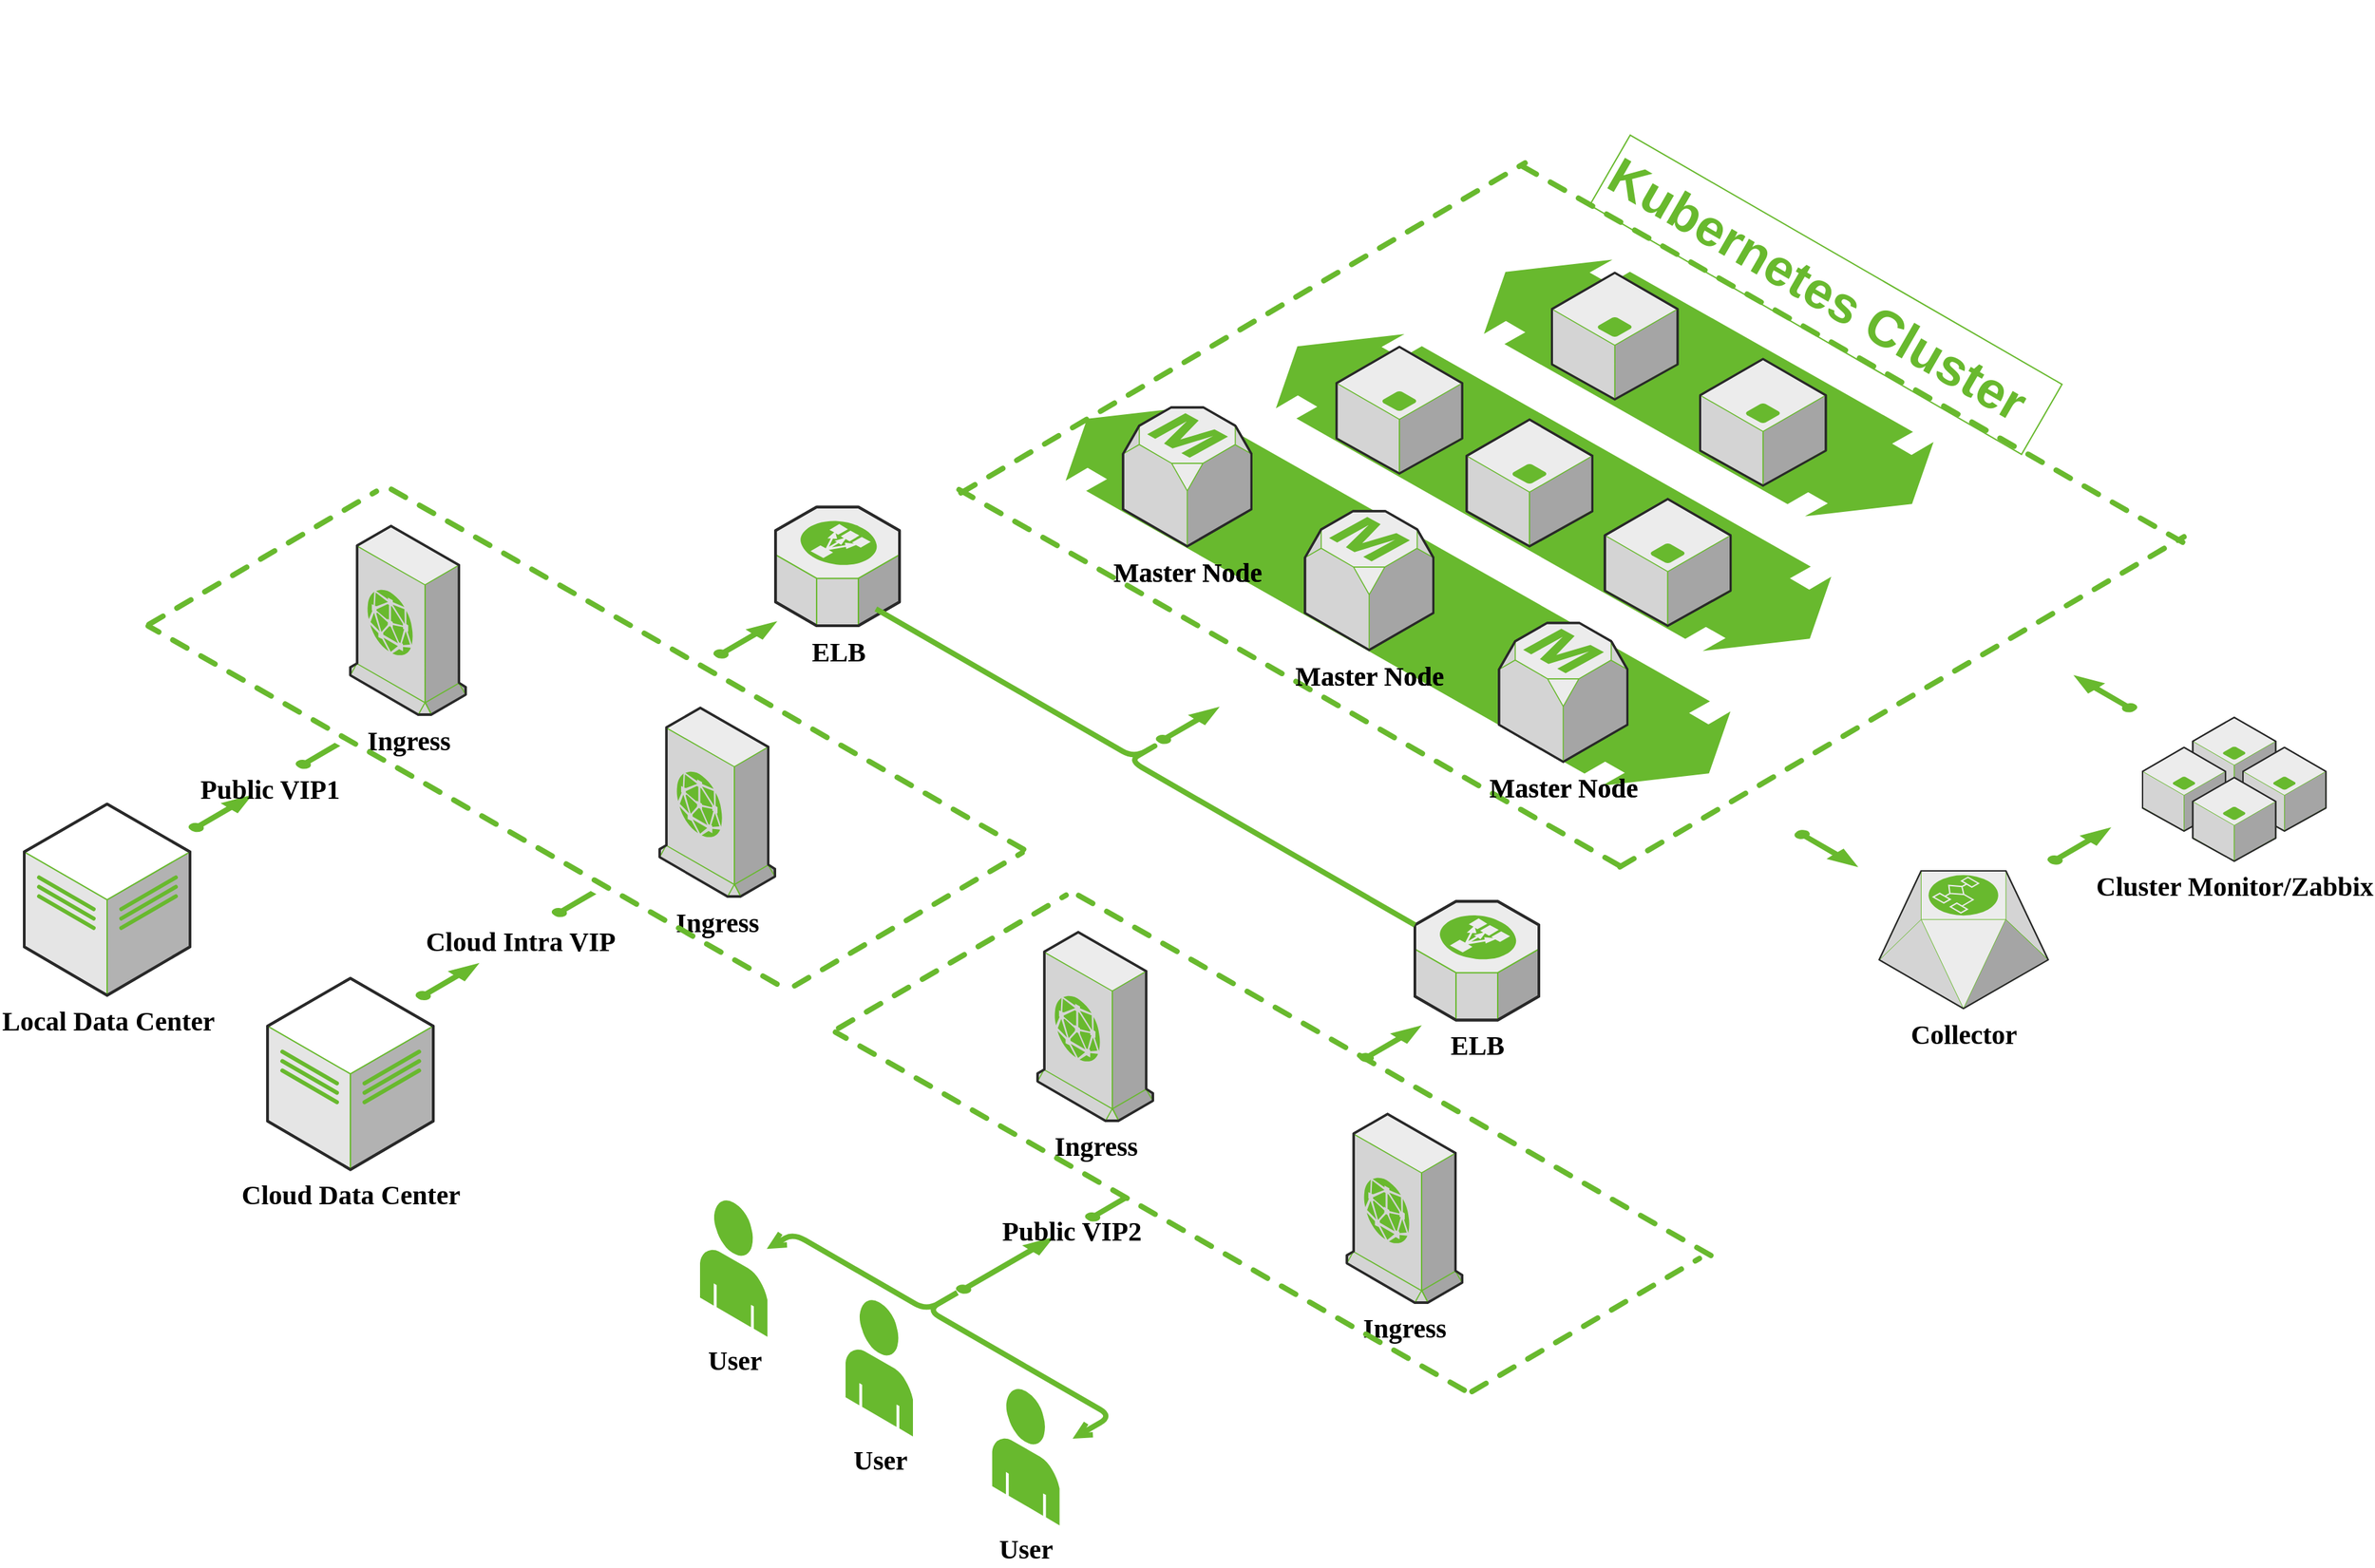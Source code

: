 <mxfile version="20.4.1" type="github">
  <diagram id="4qHA9sfYML6KZp6dPu4P" name="Page-1">
    <mxGraphModel dx="2370" dy="1270" grid="1" gridSize="10" guides="1" tooltips="1" connect="1" arrows="1" fold="1" page="1" pageScale="1" pageWidth="1169" pageHeight="827" math="0" shadow="0">
      <root>
        <mxCell id="0" />
        <mxCell id="1" parent="0" />
        <mxCell id="ZvwgiDBsHgwBUMf2eowB-108" value="" style="verticalLabelPosition=bottom;html=1;verticalAlign=top;strokeWidth=1;align=center;outlineConnect=0;dashed=0;outlineConnect=0;shape=mxgraph.aws3d.flatDoubleEdge2;strokeColor=#68B92E;fillColor=#68B92E;aspect=fixed;shadow=0;sketch=0;fontSize=20;fontStyle=1;fontFamily=Georgia;" vertex="1" parent="1">
          <mxGeometry x="831.72" y="400.5" width="491.56" height="280" as="geometry" />
        </mxCell>
        <mxCell id="ZvwgiDBsHgwBUMf2eowB-107" value="" style="verticalLabelPosition=bottom;html=1;verticalAlign=top;strokeWidth=1;align=center;outlineConnect=0;dashed=0;outlineConnect=0;shape=mxgraph.aws3d.flatDoubleEdge2;strokeColor=#68B92E;fillColor=#68B92E;aspect=fixed;shadow=0;sketch=0;fontSize=20;fontStyle=1;fontFamily=Georgia;" vertex="1" parent="1">
          <mxGeometry x="1142.16" y="291.5" width="331.8" height="189" as="geometry" />
        </mxCell>
        <mxCell id="ZvwgiDBsHgwBUMf2eowB-106" value="" style="verticalLabelPosition=bottom;html=1;verticalAlign=top;strokeWidth=1;align=center;outlineConnect=0;dashed=0;outlineConnect=0;shape=mxgraph.aws3d.flatDoubleEdge2;strokeColor=#68B92E;fillColor=#68B92E;aspect=fixed;shadow=0;sketch=0;fontSize=20;fontStyle=1;fontFamily=Georgia;" vertex="1" parent="1">
          <mxGeometry x="987.75" y="346.78" width="410.33" height="233.72" as="geometry" />
        </mxCell>
        <mxCell id="ZvwgiDBsHgwBUMf2eowB-1" value="User" style="verticalLabelPosition=bottom;html=1;verticalAlign=top;strokeWidth=1;align=center;outlineConnect=0;dashed=0;outlineConnect=0;shape=mxgraph.aws3d.end_user;strokeColor=#68B92E;fillColor=#68B92E;aspect=fixed;fontSize=20;fontStyle=1;fontFamily=Georgia;" vertex="1" parent="1">
          <mxGeometry x="560" y="989" width="49" height="100.46" as="geometry" />
        </mxCell>
        <mxCell id="ZvwgiDBsHgwBUMf2eowB-2" value="User" style="verticalLabelPosition=bottom;html=1;verticalAlign=top;strokeWidth=1;align=center;outlineConnect=0;dashed=0;outlineConnect=0;shape=mxgraph.aws3d.end_user;strokeColor=#68B92E;fillColor=#68B92E;aspect=fixed;fontSize=20;fontStyle=1;fontFamily=Georgia;" vertex="1" parent="1">
          <mxGeometry x="668" y="1063" width="49" height="100.46" as="geometry" />
        </mxCell>
        <mxCell id="ZvwgiDBsHgwBUMf2eowB-3" value="User" style="verticalLabelPosition=bottom;html=1;verticalAlign=top;strokeWidth=1;align=center;outlineConnect=0;dashed=0;outlineConnect=0;shape=mxgraph.aws3d.end_user;strokeColor=#68B92E;fillColor=#68B92E;aspect=fixed;fontFamily=Tahoma;fontSize=20;fontStyle=1" vertex="1" parent="1">
          <mxGeometry x="776.8" y="1129" width="49" height="100.46" as="geometry" />
        </mxCell>
        <mxCell id="ZvwgiDBsHgwBUMf2eowB-4" value="ELB" style="verticalLabelPosition=bottom;html=1;verticalAlign=top;strokeWidth=1;align=center;outlineConnect=0;dashed=0;outlineConnect=0;shape=mxgraph.aws3d.elasticLoadBalancing;fillColor=#ECECEC;strokeColor=#68B92E;aspect=fixed;fontSize=20;fontStyle=1;fontFamily=Georgia;" vertex="1" parent="1">
          <mxGeometry x="1090.0" y="767.11" width="92" height="88.17" as="geometry" />
        </mxCell>
        <mxCell id="ZvwgiDBsHgwBUMf2eowB-5" value="" style="verticalLabelPosition=bottom;html=1;verticalAlign=top;strokeWidth=1;align=center;outlineConnect=0;dashed=0;outlineConnect=0;shape=mxgraph.aws3d.arrowNE;fillColor=#68B92E;aspect=fixed;strokeColor=#68B92E;fontSize=20;fontStyle=1;fontFamily=Georgia;" vertex="1" parent="1">
          <mxGeometry x="750" y="1017.17" width="70.8" height="40.46" as="geometry" />
        </mxCell>
        <mxCell id="ZvwgiDBsHgwBUMf2eowB-19" value="" style="endArrow=none;html=1;rounded=1;edgeStyle=isometricEdgeStyle;startArrow=open;startFill=0;endFill=0;jumpStyle=none;strokeWidth=4;strokeColor=#68B92E;fontSize=20;fontStyle=1;fontFamily=Georgia;" edge="1" parent="1" target="ZvwgiDBsHgwBUMf2eowB-5">
          <mxGeometry width="50" height="100" relative="1" as="geometry">
            <mxPoint x="836" y="1166" as="sourcePoint" />
            <mxPoint x="746" y="896" as="targetPoint" />
            <Array as="points">
              <mxPoint x="790" y="1106" />
            </Array>
          </mxGeometry>
        </mxCell>
        <mxCell id="ZvwgiDBsHgwBUMf2eowB-21" value="" style="endArrow=none;html=1;rounded=1;edgeStyle=isometricEdgeStyle;startArrow=open;startFill=0;endFill=0;jumpStyle=none;strokeWidth=4;strokeColor=#68B92E;fontSize=20;fontStyle=1;fontFamily=Georgia;" edge="1" parent="1" source="ZvwgiDBsHgwBUMf2eowB-1" target="ZvwgiDBsHgwBUMf2eowB-5">
          <mxGeometry width="50" height="100" relative="1" as="geometry">
            <mxPoint x="610" y="1009" as="sourcePoint" />
            <mxPoint x="740" y="979" as="targetPoint" />
            <Array as="points">
              <mxPoint x="690" y="1049" />
            </Array>
          </mxGeometry>
        </mxCell>
        <mxCell id="ZvwgiDBsHgwBUMf2eowB-25" value="Ingress" style="verticalLabelPosition=bottom;html=1;verticalAlign=top;strokeWidth=1;align=center;outlineConnect=0;dashed=0;outlineConnect=0;shape=mxgraph.aws3d.cloudfront;fillColor=#ECECEC;strokeColor=#68B92E;aspect=fixed;fontSize=20;fontStyle=1;fontFamily=Georgia;" vertex="1" parent="1">
          <mxGeometry x="810.0" y="790.0" width="85.58" height="140" as="geometry" />
        </mxCell>
        <mxCell id="ZvwgiDBsHgwBUMf2eowB-27" value="" style="verticalLabelPosition=bottom;html=1;verticalAlign=top;strokeWidth=1;align=center;outlineConnect=0;dashed=0;outlineConnect=0;shape=mxgraph.aws3d.application_server;fillColor=#ECECEC;strokeColor=#68B92E;aspect=fixed;fontSize=20;fontStyle=1;fontFamily=Georgia;" vertex="1" parent="1">
          <mxGeometry x="1301.72" y="364.5" width="93.24" height="94" as="geometry" />
        </mxCell>
        <mxCell id="ZvwgiDBsHgwBUMf2eowB-29" value="" style="verticalLabelPosition=bottom;html=1;verticalAlign=top;strokeWidth=1;align=center;outlineConnect=0;dashed=0;outlineConnect=0;shape=mxgraph.aws3d.application_server;fillColor=#ECECEC;strokeColor=#68B92E;aspect=fixed;fontSize=20;fontStyle=1;fontFamily=Georgia;" vertex="1" parent="1">
          <mxGeometry x="1031.88" y="355.5" width="93.24" height="94" as="geometry" />
        </mxCell>
        <mxCell id="ZvwgiDBsHgwBUMf2eowB-30" value="" style="verticalLabelPosition=bottom;html=1;verticalAlign=top;strokeWidth=1;align=center;outlineConnect=0;dashed=0;outlineConnect=0;shape=mxgraph.aws3d.application_server;fillColor=#ECECEC;strokeColor=#68B92E;aspect=fixed;fontSize=20;fontStyle=1;fontFamily=Georgia;" vertex="1" parent="1">
          <mxGeometry x="1128.46" y="409.5" width="93.24" height="94" as="geometry" />
        </mxCell>
        <mxCell id="ZvwgiDBsHgwBUMf2eowB-32" value="Master Node" style="verticalLabelPosition=bottom;html=1;verticalAlign=top;strokeWidth=1;align=center;outlineConnect=0;dashed=0;outlineConnect=0;shape=mxgraph.aws3d.rdsMaster;fillColor=#ECECEC;strokeColor=#68B92E;aspect=fixed;fontSize=20;fontStyle=1;fontFamily=Georgia;" vertex="1" parent="1">
          <mxGeometry x="1152.46" y="560.5" width="95.26" height="103" as="geometry" />
        </mxCell>
        <mxCell id="ZvwgiDBsHgwBUMf2eowB-33" value="" style="verticalLabelPosition=bottom;html=1;verticalAlign=top;strokeWidth=1;align=center;outlineConnect=0;dashed=0;outlineConnect=0;shape=mxgraph.aws3d.application_server;fillColor=#ECECEC;strokeColor=#68B92E;aspect=fixed;fontSize=20;fontStyle=1;fontFamily=Georgia;" vertex="1" parent="1">
          <mxGeometry x="1191.72" y="300.5" width="93.24" height="94" as="geometry" />
        </mxCell>
        <mxCell id="ZvwgiDBsHgwBUMf2eowB-34" value="" style="verticalLabelPosition=bottom;html=1;verticalAlign=top;strokeWidth=1;align=center;outlineConnect=0;dashed=0;outlineConnect=0;shape=mxgraph.aws3d.application_server;fillColor=#ECECEC;strokeColor=#68B92E;aspect=fixed;fontSize=20;fontStyle=1;fontFamily=Georgia;" vertex="1" parent="1">
          <mxGeometry x="1231.04" y="468.5" width="93.24" height="94" as="geometry" />
        </mxCell>
        <mxCell id="ZvwgiDBsHgwBUMf2eowB-35" value="Ingress" style="verticalLabelPosition=bottom;html=1;verticalAlign=top;strokeWidth=1;align=center;outlineConnect=0;dashed=0;outlineConnect=0;shape=mxgraph.aws3d.cloudfront;fillColor=#ECECEC;strokeColor=#68B92E;aspect=fixed;fontSize=20;fontStyle=1;fontFamily=Georgia;" vertex="1" parent="1">
          <mxGeometry x="1039.54" y="925" width="85.58" height="140" as="geometry" />
        </mxCell>
        <mxCell id="ZvwgiDBsHgwBUMf2eowB-36" value="" style="verticalLabelPosition=bottom;html=1;verticalAlign=top;strokeWidth=1;align=center;outlineConnect=0;dashed=0;outlineConnect=0;shape=mxgraph.aws3d.dashedArrowlessEdge2;strokeColor=#68B92E;aspect=fixed;direction=west;fontSize=20;fontStyle=1;fontFamily=Georgia;" vertex="1" parent="1">
          <mxGeometry x="840" y="762.46" width="469.67" height="267.54" as="geometry" />
        </mxCell>
        <mxCell id="ZvwgiDBsHgwBUMf2eowB-43" value="" style="verticalLabelPosition=bottom;html=1;verticalAlign=top;strokeWidth=1;align=center;outlineConnect=0;dashed=0;outlineConnect=0;shape=mxgraph.aws3d.dashedArrowlessEdge2;strokeColor=#68B92E;aspect=fixed;direction=west;fontSize=20;fontStyle=1;fontFamily=Georgia;" vertex="1" parent="1">
          <mxGeometry x="660" y="864.2" width="466.62" height="265.8" as="geometry" />
        </mxCell>
        <mxCell id="ZvwgiDBsHgwBUMf2eowB-45" value="&lt;span style=&quot;font-size: 20px;&quot;&gt;Public VIP2&lt;/span&gt;" style="text;html=1;align=center;verticalAlign=middle;resizable=0;points=[];autosize=1;strokeColor=none;fillColor=none;fontSize=20;fontStyle=1;fontFamily=Georgia;" vertex="1" parent="1">
          <mxGeometry x="764.59" y="991.46" width="140" height="40" as="geometry" />
        </mxCell>
        <mxCell id="ZvwgiDBsHgwBUMf2eowB-46" value="" style="verticalLabelPosition=bottom;html=1;verticalAlign=top;strokeWidth=1;align=center;outlineConnect=0;dashed=0;outlineConnect=0;shape=mxgraph.aws3d.arrowlessNE;fillColor=#68B92E;aspect=fixed;strokeColor=#68B92E;fontSize=20;fontStyle=1;fontFamily=Georgia;" vertex="1" parent="1">
          <mxGeometry x="845.78" y="986" width="31.6" height="18" as="geometry" />
        </mxCell>
        <mxCell id="ZvwgiDBsHgwBUMf2eowB-48" value="" style="verticalLabelPosition=bottom;html=1;verticalAlign=top;strokeWidth=1;align=center;outlineConnect=0;dashed=0;outlineConnect=0;shape=mxgraph.aws3d.arrowNE;fillColor=#68B92E;aspect=fixed;strokeColor=#68B92E;fontSize=20;fontStyle=1;fontFamily=Georgia;" vertex="1" parent="1">
          <mxGeometry x="1048.8" y="860" width="45" height="25.71" as="geometry" />
        </mxCell>
        <mxCell id="ZvwgiDBsHgwBUMf2eowB-66" value="&lt;span style=&quot;font-size: 20px;&quot;&gt;Cloud Intra VIP&lt;/span&gt;" style="text;html=1;align=center;verticalAlign=middle;resizable=0;points=[];autosize=1;strokeColor=none;fillColor=none;fontSize=20;fontStyle=1;fontFamily=Georgia;" vertex="1" parent="1">
          <mxGeometry x="330.54" y="775.61" width="190" height="40" as="geometry" />
        </mxCell>
        <mxCell id="ZvwgiDBsHgwBUMf2eowB-67" value="" style="verticalLabelPosition=bottom;html=1;verticalAlign=top;strokeWidth=1;align=center;outlineConnect=0;dashed=0;outlineConnect=0;shape=mxgraph.aws3d.arrowlessNE;fillColor=#68B92E;aspect=fixed;strokeColor=#68B92E;fontSize=20;fontStyle=1;fontFamily=Georgia;" vertex="1" parent="1">
          <mxGeometry x="450.0" y="760" width="31.6" height="18" as="geometry" />
        </mxCell>
        <mxCell id="ZvwgiDBsHgwBUMf2eowB-73" value="Cloud Data Center" style="verticalLabelPosition=bottom;html=1;verticalAlign=top;strokeWidth=1;align=center;outlineConnect=0;dashed=0;outlineConnect=0;shape=mxgraph.aws3d.dataCenter;strokeColor=#68B92E;aspect=fixed;shadow=0;sketch=0;fillColor=default;gradientColor=none;fontSize=20;fontStyle=1;fontFamily=Georgia;" vertex="1" parent="1">
          <mxGeometry x="238.54" y="824.2" width="123" height="142" as="geometry" />
        </mxCell>
        <mxCell id="ZvwgiDBsHgwBUMf2eowB-74" value="Local Data Center" style="verticalLabelPosition=bottom;html=1;verticalAlign=top;strokeWidth=1;align=center;outlineConnect=0;dashed=0;outlineConnect=0;shape=mxgraph.aws3d.dataCenter;strokeColor=#68B92E;aspect=fixed;shadow=0;sketch=0;fillColor=default;gradientColor=none;fontFamily=Tahoma;fontSize=20;fontStyle=1" vertex="1" parent="1">
          <mxGeometry x="58" y="694.88" width="123" height="142" as="geometry" />
        </mxCell>
        <mxCell id="ZvwgiDBsHgwBUMf2eowB-77" value="" style="verticalLabelPosition=bottom;html=1;verticalAlign=top;strokeWidth=1;align=center;outlineConnect=0;dashed=0;outlineConnect=0;shape=mxgraph.aws3d.arrowNE;fillColor=#68B92E;aspect=fixed;shadow=0;sketch=0;strokeColor=#68B92E;fontSize=20;fontStyle=1;fontFamily=Georgia;" vertex="1" parent="1">
          <mxGeometry x="349" y="813.69" width="45.5" height="26" as="geometry" />
        </mxCell>
        <mxCell id="ZvwgiDBsHgwBUMf2eowB-78" value="" style="verticalLabelPosition=bottom;html=1;verticalAlign=top;strokeWidth=1;align=center;outlineConnect=0;dashed=0;outlineConnect=0;shape=mxgraph.aws3d.arrowNE;fillColor=#68B92E;aspect=fixed;shadow=0;sketch=0;strokeColor=#68B92E;fontSize=20;fontStyle=1;fontFamily=Georgia;" vertex="1" parent="1">
          <mxGeometry x="180.5" y="688.88" width="45.5" height="26" as="geometry" />
        </mxCell>
        <mxCell id="ZvwgiDBsHgwBUMf2eowB-79" value="" style="verticalLabelPosition=bottom;html=1;verticalAlign=top;strokeWidth=1;align=center;outlineConnect=0;dashed=0;outlineConnect=0;shape=mxgraph.aws3d.arrowlessNE;fillColor=#68B92E;aspect=fixed;strokeColor=#68B92E;fontSize=20;fontStyle=1;fontFamily=Georgia;" vertex="1" parent="1">
          <mxGeometry x="260.0" y="650" width="31.6" height="18" as="geometry" />
        </mxCell>
        <mxCell id="ZvwgiDBsHgwBUMf2eowB-80" value="&lt;span style=&quot;font-size: 20px;&quot;&gt;Public VIP1&lt;/span&gt;" style="text;html=1;align=center;verticalAlign=middle;resizable=0;points=[];autosize=1;strokeColor=none;fillColor=none;fontSize=20;fontStyle=1;fontFamily=Georgia;" vertex="1" parent="1">
          <mxGeometry x="170.0" y="663" width="140" height="40" as="geometry" />
        </mxCell>
        <mxCell id="ZvwgiDBsHgwBUMf2eowB-87" value="ELB" style="verticalLabelPosition=bottom;html=1;verticalAlign=top;strokeWidth=1;align=center;outlineConnect=0;dashed=0;outlineConnect=0;shape=mxgraph.aws3d.elasticLoadBalancing;fillColor=#ECECEC;strokeColor=#68B92E;aspect=fixed;fontSize=20;fontStyle=1;fontFamily=Georgia;" vertex="1" parent="1">
          <mxGeometry x="615.54" y="474.33" width="92" height="88.17" as="geometry" />
        </mxCell>
        <mxCell id="ZvwgiDBsHgwBUMf2eowB-88" value="" style="verticalLabelPosition=bottom;html=1;verticalAlign=top;strokeWidth=1;align=center;outlineConnect=0;dashed=0;outlineConnect=0;shape=mxgraph.aws3d.arrowNE;fillColor=#68B92E;aspect=fixed;strokeColor=#68B92E;fontSize=20;fontStyle=1;fontFamily=Georgia;" vertex="1" parent="1">
          <mxGeometry x="570" y="560" width="45.54" height="26.02" as="geometry" />
        </mxCell>
        <mxCell id="ZvwgiDBsHgwBUMf2eowB-89" value="" style="verticalLabelPosition=bottom;html=1;verticalAlign=top;strokeWidth=1;align=center;outlineConnect=0;dashed=0;outlineConnect=0;shape=mxgraph.aws3d.dashedArrowlessEdge2;strokeColor=#68B92E;aspect=fixed;direction=west;fontSize=20;fontStyle=1;fontFamily=Georgia;" vertex="1" parent="1">
          <mxGeometry x="751.72" y="461.48" width="489.83" height="279.02" as="geometry" />
        </mxCell>
        <mxCell id="ZvwgiDBsHgwBUMf2eowB-91" value="" style="verticalLabelPosition=bottom;html=1;verticalAlign=top;strokeWidth=1;align=center;outlineConnect=0;dashed=0;outlineConnect=0;shape=mxgraph.aws3d.dashedArrowlessEdge2;strokeColor=#68B92E;aspect=fixed;direction=west;" vertex="1" parent="1">
          <mxGeometry x="1168.21" y="220.5" width="491.55" height="280" as="geometry" />
        </mxCell>
        <mxCell id="ZvwgiDBsHgwBUMf2eowB-101" value="" style="edgeStyle=isometricEdgeStyle;endArrow=none;html=1;elbow=vertical;rounded=1;strokeWidth=4;jumpStyle=none;fontColor=#68B92E;strokeColor=#68B92E;fontSize=20;fontStyle=1;fontFamily=Georgia;" edge="1" parent="1" target="ZvwgiDBsHgwBUMf2eowB-4">
          <mxGeometry width="50" height="100" relative="1" as="geometry">
            <mxPoint x="690" y="550" as="sourcePoint" />
            <mxPoint x="1350" y="710" as="targetPoint" />
            <Array as="points">
              <mxPoint x="900" y="650" />
              <mxPoint x="910" y="640" />
              <mxPoint x="940" y="620" />
              <mxPoint x="950" y="620" />
              <mxPoint x="990" y="600" />
              <mxPoint x="1010" y="590" />
            </Array>
          </mxGeometry>
        </mxCell>
        <mxCell id="ZvwgiDBsHgwBUMf2eowB-104" value="" style="verticalLabelPosition=bottom;html=1;verticalAlign=top;strokeWidth=1;align=center;outlineConnect=0;dashed=0;outlineConnect=0;shape=mxgraph.aws3d.arrowNE;fillColor=#68B92E;aspect=fixed;shadow=0;sketch=0;strokeColor=#68B92E;fontSize=20;fontStyle=1;fontFamily=Georgia;" vertex="1" parent="1">
          <mxGeometry x="898.34" y="623.5" width="45.5" height="26" as="geometry" />
        </mxCell>
        <mxCell id="ZvwgiDBsHgwBUMf2eowB-132" value="Master Node" style="verticalLabelPosition=bottom;html=1;verticalAlign=top;strokeWidth=1;align=center;outlineConnect=0;dashed=0;outlineConnect=0;shape=mxgraph.aws3d.rdsMaster;fillColor=#ECECEC;strokeColor=#68B92E;aspect=fixed;fontSize=20;fontStyle=1;fontFamily=Georgia;" vertex="1" parent="1">
          <mxGeometry x="873.46" y="400.5" width="95.26" height="103" as="geometry" />
        </mxCell>
        <mxCell id="ZvwgiDBsHgwBUMf2eowB-133" value="Master Node" style="verticalLabelPosition=bottom;html=1;verticalAlign=top;strokeWidth=1;align=center;outlineConnect=0;dashed=0;outlineConnect=0;shape=mxgraph.aws3d.rdsMaster;fillColor=#ECECEC;strokeColor=#68B92E;aspect=fixed;fontSize=20;fontStyle=1;fontFamily=Georgia;" vertex="1" parent="1">
          <mxGeometry x="1008.46" y="477.5" width="95.26" height="103" as="geometry" />
        </mxCell>
        <mxCell id="ZvwgiDBsHgwBUMf2eowB-137" value="Ingress" style="verticalLabelPosition=bottom;html=1;verticalAlign=top;strokeWidth=1;align=center;outlineConnect=0;dashed=0;outlineConnect=0;shape=mxgraph.aws3d.cloudfront;fillColor=#ECECEC;strokeColor=#68B92E;aspect=fixed;fontSize=20;fontStyle=1;fontFamily=Georgia;" vertex="1" parent="1">
          <mxGeometry x="300.0" y="488.5" width="85.58" height="140" as="geometry" />
        </mxCell>
        <mxCell id="ZvwgiDBsHgwBUMf2eowB-138" value="Ingress" style="verticalLabelPosition=bottom;html=1;verticalAlign=top;strokeWidth=1;align=center;outlineConnect=0;dashed=0;outlineConnect=0;shape=mxgraph.aws3d.cloudfront;fillColor=#ECECEC;strokeColor=#68B92E;aspect=fixed;fontSize=20;fontStyle=1;fontFamily=Georgia;" vertex="1" parent="1">
          <mxGeometry x="529.54" y="623.5" width="85.58" height="140" as="geometry" />
        </mxCell>
        <mxCell id="ZvwgiDBsHgwBUMf2eowB-139" value="" style="verticalLabelPosition=bottom;html=1;verticalAlign=top;strokeWidth=1;align=center;outlineConnect=0;dashed=0;outlineConnect=0;shape=mxgraph.aws3d.dashedArrowlessEdge2;strokeColor=#68B92E;aspect=fixed;direction=west;fontSize=20;fontStyle=1;fontFamily=Georgia;" vertex="1" parent="1">
          <mxGeometry x="330" y="460.96" width="469.67" height="267.54" as="geometry" />
        </mxCell>
        <mxCell id="ZvwgiDBsHgwBUMf2eowB-141" value="" style="verticalLabelPosition=bottom;html=1;verticalAlign=top;strokeWidth=1;align=center;outlineConnect=0;dashed=0;outlineConnect=0;shape=mxgraph.aws3d.dashedArrowlessEdge2;strokeColor=#68B92E;aspect=fixed;direction=west;fontSize=20;fontStyle=1;fontFamily=Georgia;" vertex="1" parent="1">
          <mxGeometry x="150" y="562.7" width="466.62" height="265.8" as="geometry" />
        </mxCell>
        <mxCell id="ZvwgiDBsHgwBUMf2eowB-143" value="Master Node" style="verticalLabelPosition=bottom;html=1;verticalAlign=top;strokeWidth=1;align=center;outlineConnect=0;dashed=0;outlineConnect=0;shape=mxgraph.aws3d.rdsMaster;fillColor=#ECECEC;strokeColor=#68B92E;aspect=fixed;fontSize=20;fontStyle=1;fontFamily=Georgia;" vertex="1" parent="1">
          <mxGeometry x="873.46" y="400.5" width="95.26" height="103" as="geometry" />
        </mxCell>
        <mxCell id="ZvwgiDBsHgwBUMf2eowB-144" value="Master Node" style="verticalLabelPosition=bottom;html=1;verticalAlign=top;strokeWidth=1;align=center;outlineConnect=0;dashed=0;outlineConnect=0;shape=mxgraph.aws3d.rdsMaster;fillColor=#ECECEC;strokeColor=#68B92E;aspect=fixed;fontSize=20;fontStyle=1;fontFamily=Georgia;" vertex="1" parent="1">
          <mxGeometry x="1008.46" y="477.5" width="95.26" height="103" as="geometry" />
        </mxCell>
        <mxCell id="ZvwgiDBsHgwBUMf2eowB-145" value="Master Node" style="verticalLabelPosition=bottom;html=1;verticalAlign=top;strokeWidth=1;align=center;outlineConnect=0;dashed=0;outlineConnect=0;shape=mxgraph.aws3d.rdsMaster;fillColor=#ECECEC;strokeColor=#68B92E;aspect=fixed;fontSize=20;fontStyle=1;fontFamily=Georgia;" vertex="1" parent="1">
          <mxGeometry x="1152.46" y="560.5" width="95.26" height="103" as="geometry" />
        </mxCell>
        <mxCell id="ZvwgiDBsHgwBUMf2eowB-146" value="" style="verticalLabelPosition=bottom;html=1;verticalAlign=top;strokeWidth=1;align=center;outlineConnect=0;dashed=0;outlineConnect=0;shape=mxgraph.aws3d.application_server;fillColor=#ECECEC;strokeColor=#68B92E;aspect=fixed;fontSize=20;fontStyle=1;fontFamily=Georgia;" vertex="1" parent="1">
          <mxGeometry x="1231.04" y="468.5" width="93.24" height="94" as="geometry" />
        </mxCell>
        <mxCell id="ZvwgiDBsHgwBUMf2eowB-147" value="" style="verticalLabelPosition=bottom;html=1;verticalAlign=top;strokeWidth=1;align=center;outlineConnect=0;dashed=0;outlineConnect=0;shape=mxgraph.aws3d.application_server;fillColor=#ECECEC;strokeColor=#68B92E;aspect=fixed;fontSize=20;fontStyle=1;fontFamily=Georgia;" vertex="1" parent="1">
          <mxGeometry x="1128.46" y="409.5" width="93.24" height="94" as="geometry" />
        </mxCell>
        <mxCell id="ZvwgiDBsHgwBUMf2eowB-164" value="" style="group;strokeColor=none;fontSize=20;fontStyle=1;fontFamily=Georgia;" vertex="1" connectable="0" parent="1">
          <mxGeometry x="1630" y="630.51" width="140" height="114" as="geometry" />
        </mxCell>
        <mxCell id="ZvwgiDBsHgwBUMf2eowB-160" value="" style="verticalLabelPosition=bottom;html=1;verticalAlign=top;strokeWidth=1;align=center;outlineConnect=0;dashed=0;outlineConnect=0;shape=mxgraph.aws3d.application_server;fillColor=#ECECEC;strokeColor=#68B92E;aspect=fixed;shadow=0;sketch=0;fontSize=20;fontStyle=1;fontFamily=Georgia;" vertex="1" parent="ZvwgiDBsHgwBUMf2eowB-164">
          <mxGeometry x="37.262" width="61.572" height="62.072" as="geometry" />
        </mxCell>
        <mxCell id="ZvwgiDBsHgwBUMf2eowB-161" value="" style="verticalLabelPosition=bottom;html=1;verticalAlign=top;strokeWidth=1;align=center;outlineConnect=0;dashed=0;outlineConnect=0;shape=mxgraph.aws3d.application_server;fillColor=#ECECEC;strokeColor=#68B92E;aspect=fixed;shadow=0;sketch=0;fontSize=20;fontStyle=1;fontFamily=Georgia;" vertex="1" parent="ZvwgiDBsHgwBUMf2eowB-164">
          <mxGeometry y="22.353" width="61.572" height="62.072" as="geometry" />
        </mxCell>
        <mxCell id="ZvwgiDBsHgwBUMf2eowB-162" value="" style="verticalLabelPosition=bottom;html=1;verticalAlign=top;strokeWidth=1;align=center;outlineConnect=0;dashed=0;outlineConnect=0;shape=mxgraph.aws3d.application_server;fillColor=#ECECEC;strokeColor=#68B92E;aspect=fixed;shadow=0;sketch=0;fontSize=20;fontStyle=1;fontFamily=Georgia;" vertex="1" parent="ZvwgiDBsHgwBUMf2eowB-164">
          <mxGeometry x="74.525" y="22.353" width="61.572" height="62.072" as="geometry" />
        </mxCell>
        <mxCell id="ZvwgiDBsHgwBUMf2eowB-163" value="&lt;span style=&quot;font-size: 20px;&quot;&gt;Cluster Monitor/Zabbix&lt;/span&gt;" style="verticalLabelPosition=bottom;html=1;verticalAlign=top;strokeWidth=1;align=center;outlineConnect=0;dashed=0;outlineConnect=0;shape=mxgraph.aws3d.application_server;fillColor=#ECECEC;strokeColor=#68B92E;aspect=fixed;shadow=0;sketch=0;fontSize=20;fontStyle=1;fontFamily=Georgia;" vertex="1" parent="ZvwgiDBsHgwBUMf2eowB-164">
          <mxGeometry x="37.262" y="44.706" width="61.572" height="62.072" as="geometry" />
        </mxCell>
        <mxCell id="ZvwgiDBsHgwBUMf2eowB-167" value="&lt;font color=&quot;#68b92e&quot;&gt;Kubernetes Cluster&lt;/font&gt;" style="text;html=1;align=left;verticalAlign=middle;resizable=0;points=[];autosize=1;strokeColor=#68B92E;fillColor=none;rotation=30;fontStyle=1;fontSize=38;" vertex="1" parent="1">
          <mxGeometry x="1210" y="286.78" width="370" height="60" as="geometry" />
        </mxCell>
        <mxCell id="ZvwgiDBsHgwBUMf2eowB-168" value="" style="verticalLabelPosition=bottom;html=1;verticalAlign=top;strokeWidth=1;align=center;outlineConnect=0;dashed=0;outlineConnect=0;shape=mxgraph.aws3d.dashedArrowlessEdge2;strokeColor=#68B92E;aspect=fixed;direction=west;rotation=120;fontSize=20;fontStyle=1;fontFamily=Georgia;" vertex="1" parent="1">
          <mxGeometry x="629.16" y="732.04" width="169.9" height="96.78" as="geometry" />
        </mxCell>
        <mxCell id="ZvwgiDBsHgwBUMf2eowB-169" value="" style="verticalLabelPosition=bottom;html=1;verticalAlign=top;strokeWidth=1;align=center;outlineConnect=0;dashed=0;outlineConnect=0;shape=mxgraph.aws3d.dashedArrowlessEdge2;strokeColor=#68B92E;aspect=fixed;direction=west;rotation=120;fontSize=20;fontStyle=1;fontFamily=Georgia;" vertex="1" parent="1">
          <mxGeometry x="150.0" y="463.72" width="169.9" height="96.78" as="geometry" />
        </mxCell>
        <mxCell id="ZvwgiDBsHgwBUMf2eowB-170" value="" style="verticalLabelPosition=bottom;html=1;verticalAlign=top;strokeWidth=1;align=center;outlineConnect=0;dashed=0;outlineConnect=0;shape=mxgraph.aws3d.dashedArrowlessEdge2;strokeColor=#68B92E;aspect=fixed;direction=west;rotation=120;fontSize=20;fontStyle=1;fontFamily=Georgia;" vertex="1" parent="1">
          <mxGeometry x="1240.71" y="498.97" width="421.45" height="240.07" as="geometry" />
        </mxCell>
        <mxCell id="ZvwgiDBsHgwBUMf2eowB-171" value="" style="verticalLabelPosition=bottom;html=1;verticalAlign=top;strokeWidth=1;align=center;outlineConnect=0;dashed=0;outlineConnect=0;shape=mxgraph.aws3d.dashedArrowlessEdge2;strokeColor=#68B92E;aspect=fixed;direction=west;rotation=120;" vertex="1" parent="1">
          <mxGeometry x="751.72" y="221.41" width="421.45" height="240.07" as="geometry" />
        </mxCell>
        <mxCell id="ZvwgiDBsHgwBUMf2eowB-172" value="" style="verticalLabelPosition=bottom;html=1;verticalAlign=top;strokeWidth=1;align=center;outlineConnect=0;dashed=0;outlineConnect=0;shape=mxgraph.aws3d.dashedArrowlessEdge2;strokeColor=#68B92E;aspect=fixed;direction=west;rotation=120;fontSize=20;fontStyle=1;fontFamily=Georgia;" vertex="1" parent="1">
          <mxGeometry x="661.82" y="763.5" width="169.9" height="96.78" as="geometry" />
        </mxCell>
        <mxCell id="ZvwgiDBsHgwBUMf2eowB-173" value="" style="verticalLabelPosition=bottom;html=1;verticalAlign=top;strokeWidth=1;align=center;outlineConnect=0;dashed=0;outlineConnect=0;shape=mxgraph.aws3d.dashedArrowlessEdge2;strokeColor=#68B92E;aspect=fixed;direction=west;rotation=120;fontSize=20;fontStyle=1;fontFamily=Georgia;" vertex="1" parent="1">
          <mxGeometry x="1131.82" y="1033.22" width="169.9" height="96.78" as="geometry" />
        </mxCell>
        <mxCell id="ZvwgiDBsHgwBUMf2eowB-176" value="&lt;font color=&quot;#000000&quot; face=&quot;Georgia&quot;&gt;&lt;b&gt;Collector&lt;/b&gt;&lt;/font&gt;" style="verticalLabelPosition=bottom;html=1;verticalAlign=top;strokeWidth=1;align=center;outlineConnect=0;dashed=0;outlineConnect=0;shape=mxgraph.aws3d.workflowService;fillColor=#ECECEC;strokeColor=#68B92E;aspect=fixed;shadow=0;sketch=0;fontFamily=Tahoma;fontSize=20;fontColor=#68B92E;" vertex="1" parent="1">
          <mxGeometry x="1434.53" y="744.51" width="125.47" height="102.2" as="geometry" />
        </mxCell>
        <mxCell id="ZvwgiDBsHgwBUMf2eowB-178" value="" style="verticalLabelPosition=bottom;html=1;verticalAlign=top;strokeWidth=1;align=center;outlineConnect=0;dashed=0;outlineConnect=0;shape=mxgraph.aws3d.arrowSE;fillColor=#68B92E;aspect=fixed;shadow=0;sketch=0;strokeColor=#68B92E;fontFamily=Tahoma;fontSize=20;fontColor=#68B92E;" vertex="1" parent="1">
          <mxGeometry x="1372.25" y="714.88" width="45.5" height="26" as="geometry" />
        </mxCell>
        <mxCell id="ZvwgiDBsHgwBUMf2eowB-179" value="" style="verticalLabelPosition=bottom;html=1;verticalAlign=top;strokeWidth=1;align=center;outlineConnect=0;dashed=0;outlineConnect=0;shape=mxgraph.aws3d.arrowNE;fillColor=#68B92E;aspect=fixed;shadow=0;sketch=0;strokeColor=#68B92E;fontFamily=Tahoma;fontSize=20;fontColor=#68B92E;" vertex="1" parent="1">
          <mxGeometry x="1560" y="713.04" width="45.5" height="26" as="geometry" />
        </mxCell>
        <mxCell id="ZvwgiDBsHgwBUMf2eowB-166" value="" style="verticalLabelPosition=bottom;html=1;verticalAlign=top;strokeWidth=1;align=center;outlineConnect=0;dashed=0;outlineConnect=0;shape=mxgraph.aws3d.arrowNW;fillColor=#68B92E;aspect=fixed;shadow=0;sketch=0;strokeColor=#68B92E;fontSize=20;fontStyle=1;fontFamily=Georgia;" vertex="1" parent="1">
          <mxGeometry x="1580" y="600" width="45.5" height="26" as="geometry" />
        </mxCell>
      </root>
    </mxGraphModel>
  </diagram>
</mxfile>

